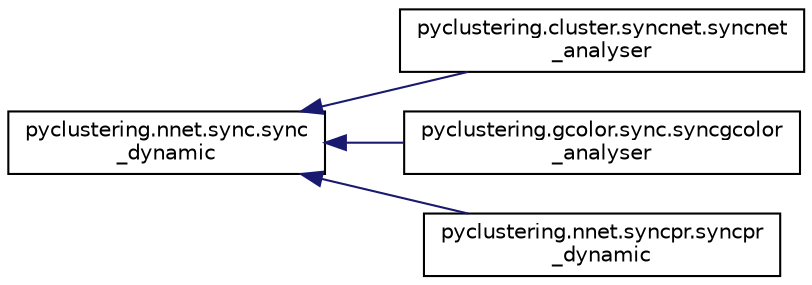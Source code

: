 digraph "Graphical Class Hierarchy"
{
 // INTERACTIVE_SVG=YES
 // LATEX_PDF_SIZE
  edge [fontname="Helvetica",fontsize="10",labelfontname="Helvetica",labelfontsize="10"];
  node [fontname="Helvetica",fontsize="10",shape=record];
  rankdir="LR";
  Node0 [label="pyclustering.nnet.sync.sync\l_dynamic",height=0.2,width=0.4,color="black", fillcolor="white", style="filled",URL="$dc/d2d/classpyclustering_1_1nnet_1_1sync_1_1sync__dynamic.html",tooltip="Represents output dynamic of Sync."];
  Node0 -> Node1 [dir="back",color="midnightblue",fontsize="10",style="solid",fontname="Helvetica"];
  Node1 [label="pyclustering.cluster.syncnet.syncnet\l_analyser",height=0.2,width=0.4,color="black", fillcolor="white", style="filled",URL="$da/d8f/classpyclustering_1_1cluster_1_1syncnet_1_1syncnet__analyser.html",tooltip="Performs analysis of output dynamic of the oscillatory network syncnet to extract information about c..."];
  Node0 -> Node2 [dir="back",color="midnightblue",fontsize="10",style="solid",fontname="Helvetica"];
  Node2 [label="pyclustering.gcolor.sync.syncgcolor\l_analyser",height=0.2,width=0.4,color="black", fillcolor="white", style="filled",URL="$d5/d9e/classpyclustering_1_1gcolor_1_1sync_1_1syncgcolor__analyser.html",tooltip="Analyser of output dynamic of the oscillatory network syncgcolor."];
  Node0 -> Node3 [dir="back",color="midnightblue",fontsize="10",style="solid",fontname="Helvetica"];
  Node3 [label="pyclustering.nnet.syncpr.syncpr\l_dynamic",height=0.2,width=0.4,color="black", fillcolor="white", style="filled",URL="$d3/deb/classpyclustering_1_1nnet_1_1syncpr_1_1syncpr__dynamic.html",tooltip="Represents output dynamic of syncpr (Sync for Pattern Recognition)."];
}
